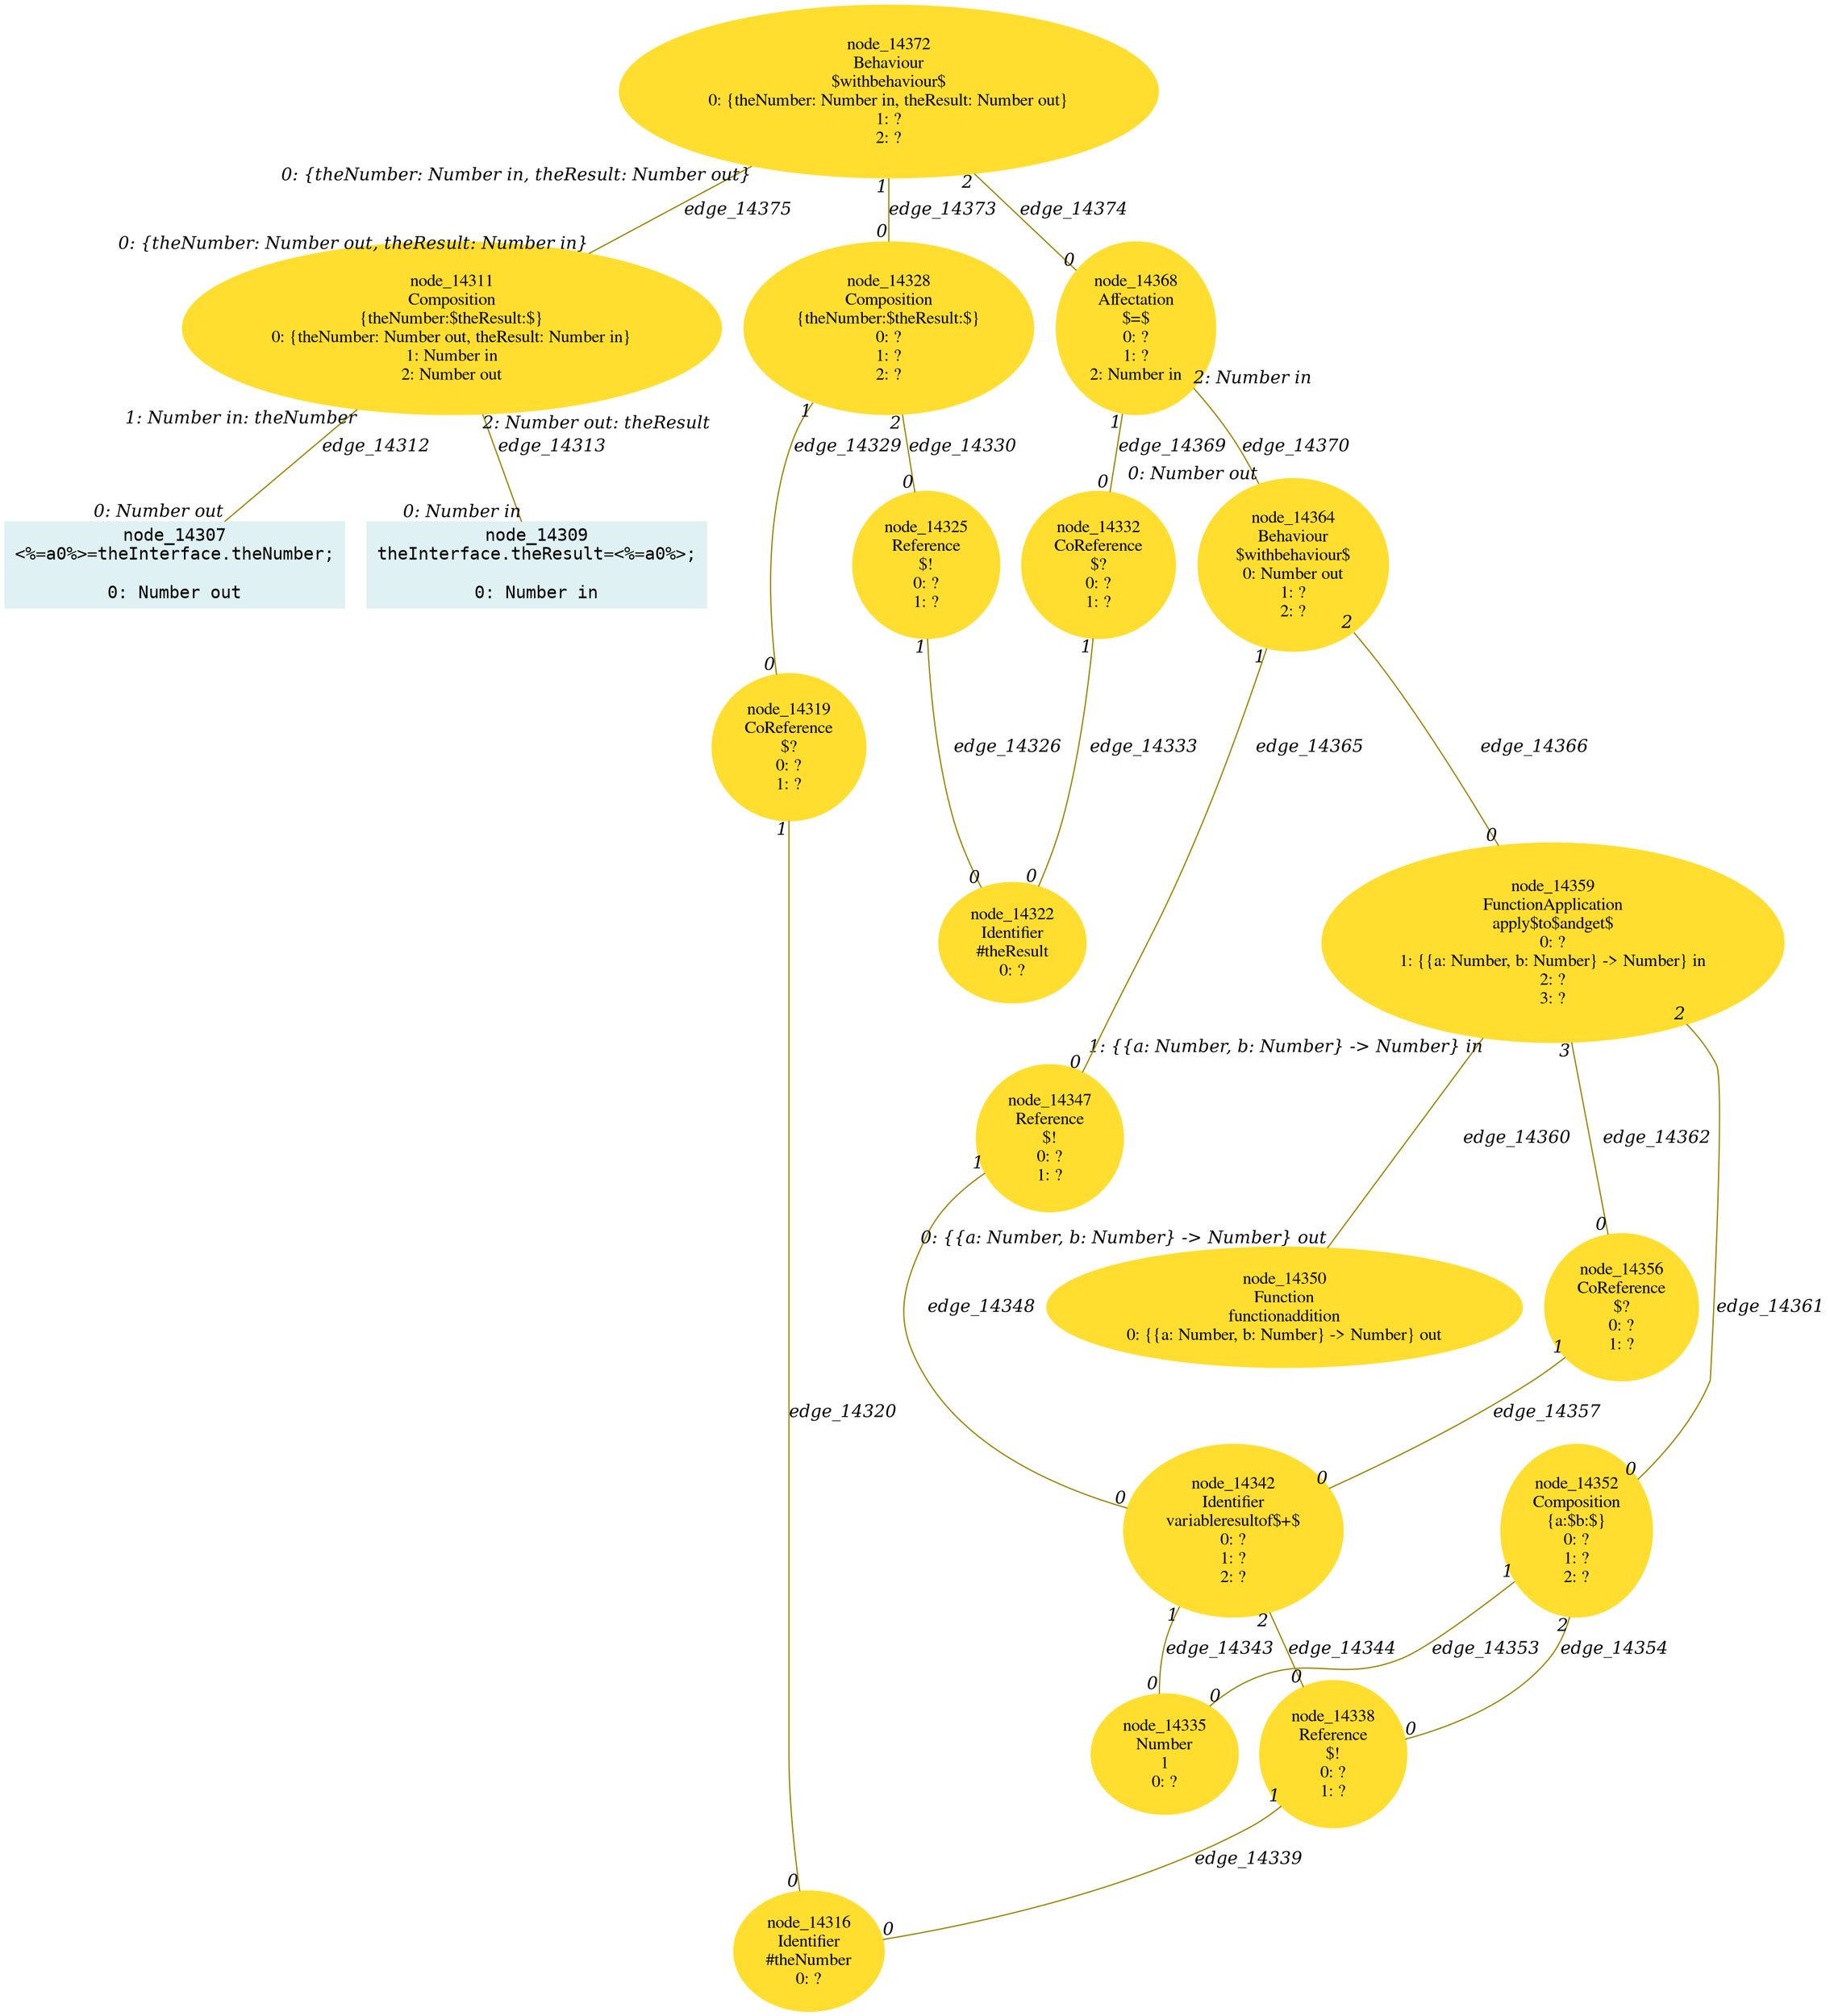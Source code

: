 digraph g{node_14307 [shape="box", style="filled", color="#dff1f2", fontname="Courier", label="node_14307
<%=a0%>=theInterface.theNumber;

0: Number out" ]
node_14309 [shape="box", style="filled", color="#dff1f2", fontname="Courier", label="node_14309
theInterface.theResult=<%=a0%>;

0: Number in" ]
node_14311 [shape="ellipse", style="filled", color="#ffde2f", fontname="Times", label="node_14311
Composition
{theNumber:$theResult:$}
0: {theNumber: Number out, theResult: Number in}
1: Number in
2: Number out" ]
node_14316 [shape="ellipse", style="filled", color="#ffde2f", fontname="Times", label="node_14316
Identifier
#theNumber
0: ?" ]
node_14319 [shape="ellipse", style="filled", color="#ffde2f", fontname="Times", label="node_14319
CoReference
$?
0: ?
1: ?" ]
node_14322 [shape="ellipse", style="filled", color="#ffde2f", fontname="Times", label="node_14322
Identifier
#theResult
0: ?" ]
node_14325 [shape="ellipse", style="filled", color="#ffde2f", fontname="Times", label="node_14325
Reference
$!
0: ?
1: ?" ]
node_14328 [shape="ellipse", style="filled", color="#ffde2f", fontname="Times", label="node_14328
Composition
{theNumber:$theResult:$}
0: ?
1: ?
2: ?" ]
node_14332 [shape="ellipse", style="filled", color="#ffde2f", fontname="Times", label="node_14332
CoReference
$?
0: ?
1: ?" ]
node_14335 [shape="ellipse", style="filled", color="#ffde2f", fontname="Times", label="node_14335
Number
1
0: ?" ]
node_14338 [shape="ellipse", style="filled", color="#ffde2f", fontname="Times", label="node_14338
Reference
$!
0: ?
1: ?" ]
node_14342 [shape="ellipse", style="filled", color="#ffde2f", fontname="Times", label="node_14342
Identifier
variableresultof$+$
0: ?
1: ?
2: ?" ]
node_14347 [shape="ellipse", style="filled", color="#ffde2f", fontname="Times", label="node_14347
Reference
$!
0: ?
1: ?" ]
node_14350 [shape="ellipse", style="filled", color="#ffde2f", fontname="Times", label="node_14350
Function
functionaddition
0: {{a: Number, b: Number} -> Number} out" ]
node_14352 [shape="ellipse", style="filled", color="#ffde2f", fontname="Times", label="node_14352
Composition
{a:$b:$}
0: ?
1: ?
2: ?" ]
node_14356 [shape="ellipse", style="filled", color="#ffde2f", fontname="Times", label="node_14356
CoReference
$?
0: ?
1: ?" ]
node_14359 [shape="ellipse", style="filled", color="#ffde2f", fontname="Times", label="node_14359
FunctionApplication
apply$to$andget$
0: ?
1: {{a: Number, b: Number} -> Number} in
2: ?
3: ?" ]
node_14364 [shape="ellipse", style="filled", color="#ffde2f", fontname="Times", label="node_14364
Behaviour
$withbehaviour$
0: Number out
1: ?
2: ?" ]
node_14368 [shape="ellipse", style="filled", color="#ffde2f", fontname="Times", label="node_14368
Affectation
$=$
0: ?
1: ?
2: Number in" ]
node_14372 [shape="ellipse", style="filled", color="#ffde2f", fontname="Times", label="node_14372
Behaviour
$withbehaviour$
0: {theNumber: Number in, theResult: Number out}
1: ?
2: ?" ]
node_14311 -> node_14307 [dir=none, arrowHead=none, fontname="Times-Italic", arrowsize=1, color="#9d8400", label="edge_14312",  headlabel="0: Number out", taillabel="1: Number in: theNumber" ]
node_14311 -> node_14309 [dir=none, arrowHead=none, fontname="Times-Italic", arrowsize=1, color="#9d8400", label="edge_14313",  headlabel="0: Number in", taillabel="2: Number out: theResult" ]
node_14319 -> node_14316 [dir=none, arrowHead=none, fontname="Times-Italic", arrowsize=1, color="#9d8400", label="edge_14320",  headlabel="0", taillabel="1" ]
node_14325 -> node_14322 [dir=none, arrowHead=none, fontname="Times-Italic", arrowsize=1, color="#9d8400", label="edge_14326",  headlabel="0", taillabel="1" ]
node_14328 -> node_14319 [dir=none, arrowHead=none, fontname="Times-Italic", arrowsize=1, color="#9d8400", label="edge_14329",  headlabel="0", taillabel="1" ]
node_14328 -> node_14325 [dir=none, arrowHead=none, fontname="Times-Italic", arrowsize=1, color="#9d8400", label="edge_14330",  headlabel="0", taillabel="2" ]
node_14332 -> node_14322 [dir=none, arrowHead=none, fontname="Times-Italic", arrowsize=1, color="#9d8400", label="edge_14333",  headlabel="0", taillabel="1" ]
node_14338 -> node_14316 [dir=none, arrowHead=none, fontname="Times-Italic", arrowsize=1, color="#9d8400", label="edge_14339",  headlabel="0", taillabel="1" ]
node_14342 -> node_14335 [dir=none, arrowHead=none, fontname="Times-Italic", arrowsize=1, color="#9d8400", label="edge_14343",  headlabel="0", taillabel="1" ]
node_14342 -> node_14338 [dir=none, arrowHead=none, fontname="Times-Italic", arrowsize=1, color="#9d8400", label="edge_14344",  headlabel="0", taillabel="2" ]
node_14347 -> node_14342 [dir=none, arrowHead=none, fontname="Times-Italic", arrowsize=1, color="#9d8400", label="edge_14348",  headlabel="0", taillabel="1" ]
node_14352 -> node_14335 [dir=none, arrowHead=none, fontname="Times-Italic", arrowsize=1, color="#9d8400", label="edge_14353",  headlabel="0", taillabel="1" ]
node_14352 -> node_14338 [dir=none, arrowHead=none, fontname="Times-Italic", arrowsize=1, color="#9d8400", label="edge_14354",  headlabel="0", taillabel="2" ]
node_14356 -> node_14342 [dir=none, arrowHead=none, fontname="Times-Italic", arrowsize=1, color="#9d8400", label="edge_14357",  headlabel="0", taillabel="1" ]
node_14359 -> node_14350 [dir=none, arrowHead=none, fontname="Times-Italic", arrowsize=1, color="#9d8400", label="edge_14360",  headlabel="0: {{a: Number, b: Number} -> Number} out", taillabel="1: {{a: Number, b: Number} -> Number} in" ]
node_14359 -> node_14352 [dir=none, arrowHead=none, fontname="Times-Italic", arrowsize=1, color="#9d8400", label="edge_14361",  headlabel="0", taillabel="2" ]
node_14359 -> node_14356 [dir=none, arrowHead=none, fontname="Times-Italic", arrowsize=1, color="#9d8400", label="edge_14362",  headlabel="0", taillabel="3" ]
node_14364 -> node_14347 [dir=none, arrowHead=none, fontname="Times-Italic", arrowsize=1, color="#9d8400", label="edge_14365",  headlabel="0", taillabel="1" ]
node_14364 -> node_14359 [dir=none, arrowHead=none, fontname="Times-Italic", arrowsize=1, color="#9d8400", label="edge_14366",  headlabel="0", taillabel="2" ]
node_14368 -> node_14332 [dir=none, arrowHead=none, fontname="Times-Italic", arrowsize=1, color="#9d8400", label="edge_14369",  headlabel="0", taillabel="1" ]
node_14368 -> node_14364 [dir=none, arrowHead=none, fontname="Times-Italic", arrowsize=1, color="#9d8400", label="edge_14370",  headlabel="0: Number out", taillabel="2: Number in" ]
node_14372 -> node_14328 [dir=none, arrowHead=none, fontname="Times-Italic", arrowsize=1, color="#9d8400", label="edge_14373",  headlabel="0", taillabel="1" ]
node_14372 -> node_14368 [dir=none, arrowHead=none, fontname="Times-Italic", arrowsize=1, color="#9d8400", label="edge_14374",  headlabel="0", taillabel="2" ]
node_14372 -> node_14311 [dir=none, arrowHead=none, fontname="Times-Italic", arrowsize=1, color="#9d8400", label="edge_14375",  headlabel="0: {theNumber: Number out, theResult: Number in}", taillabel="0: {theNumber: Number in, theResult: Number out}" ]
}